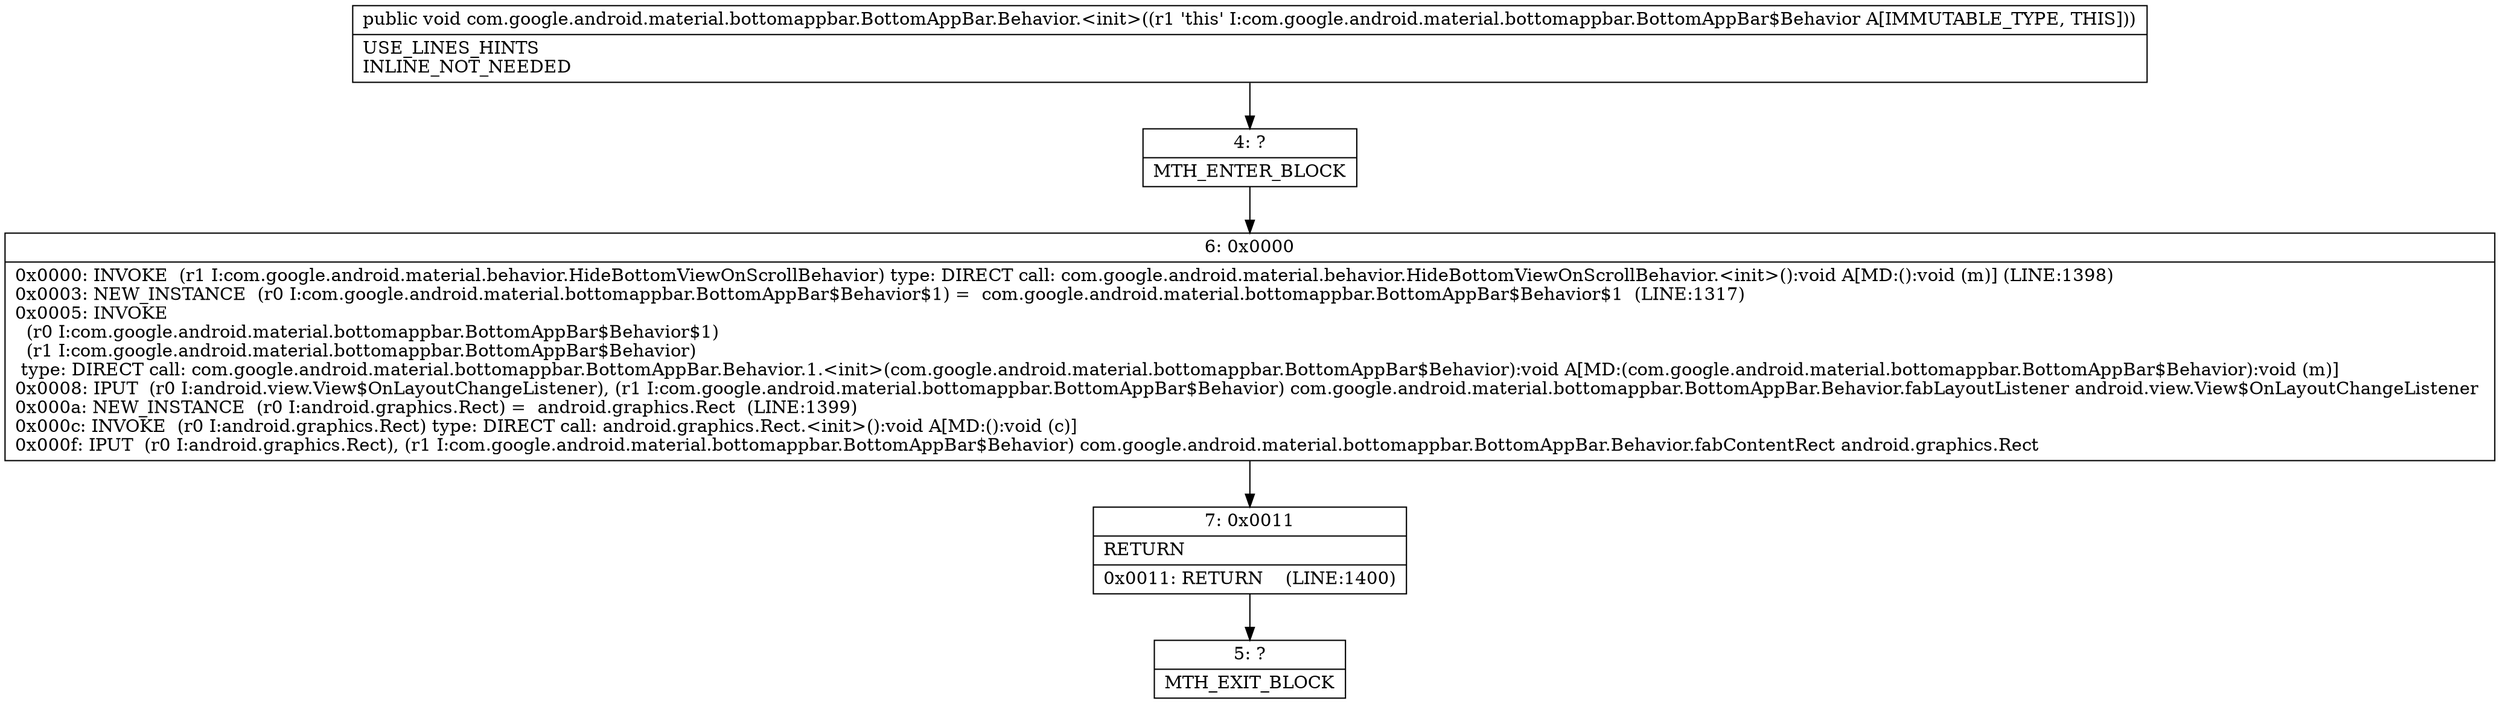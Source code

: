 digraph "CFG forcom.google.android.material.bottomappbar.BottomAppBar.Behavior.\<init\>()V" {
Node_4 [shape=record,label="{4\:\ ?|MTH_ENTER_BLOCK\l}"];
Node_6 [shape=record,label="{6\:\ 0x0000|0x0000: INVOKE  (r1 I:com.google.android.material.behavior.HideBottomViewOnScrollBehavior) type: DIRECT call: com.google.android.material.behavior.HideBottomViewOnScrollBehavior.\<init\>():void A[MD:():void (m)] (LINE:1398)\l0x0003: NEW_INSTANCE  (r0 I:com.google.android.material.bottomappbar.BottomAppBar$Behavior$1) =  com.google.android.material.bottomappbar.BottomAppBar$Behavior$1  (LINE:1317)\l0x0005: INVOKE  \l  (r0 I:com.google.android.material.bottomappbar.BottomAppBar$Behavior$1)\l  (r1 I:com.google.android.material.bottomappbar.BottomAppBar$Behavior)\l type: DIRECT call: com.google.android.material.bottomappbar.BottomAppBar.Behavior.1.\<init\>(com.google.android.material.bottomappbar.BottomAppBar$Behavior):void A[MD:(com.google.android.material.bottomappbar.BottomAppBar$Behavior):void (m)]\l0x0008: IPUT  (r0 I:android.view.View$OnLayoutChangeListener), (r1 I:com.google.android.material.bottomappbar.BottomAppBar$Behavior) com.google.android.material.bottomappbar.BottomAppBar.Behavior.fabLayoutListener android.view.View$OnLayoutChangeListener \l0x000a: NEW_INSTANCE  (r0 I:android.graphics.Rect) =  android.graphics.Rect  (LINE:1399)\l0x000c: INVOKE  (r0 I:android.graphics.Rect) type: DIRECT call: android.graphics.Rect.\<init\>():void A[MD:():void (c)]\l0x000f: IPUT  (r0 I:android.graphics.Rect), (r1 I:com.google.android.material.bottomappbar.BottomAppBar$Behavior) com.google.android.material.bottomappbar.BottomAppBar.Behavior.fabContentRect android.graphics.Rect \l}"];
Node_7 [shape=record,label="{7\:\ 0x0011|RETURN\l|0x0011: RETURN    (LINE:1400)\l}"];
Node_5 [shape=record,label="{5\:\ ?|MTH_EXIT_BLOCK\l}"];
MethodNode[shape=record,label="{public void com.google.android.material.bottomappbar.BottomAppBar.Behavior.\<init\>((r1 'this' I:com.google.android.material.bottomappbar.BottomAppBar$Behavior A[IMMUTABLE_TYPE, THIS]))  | USE_LINES_HINTS\lINLINE_NOT_NEEDED\l}"];
MethodNode -> Node_4;Node_4 -> Node_6;
Node_6 -> Node_7;
Node_7 -> Node_5;
}

